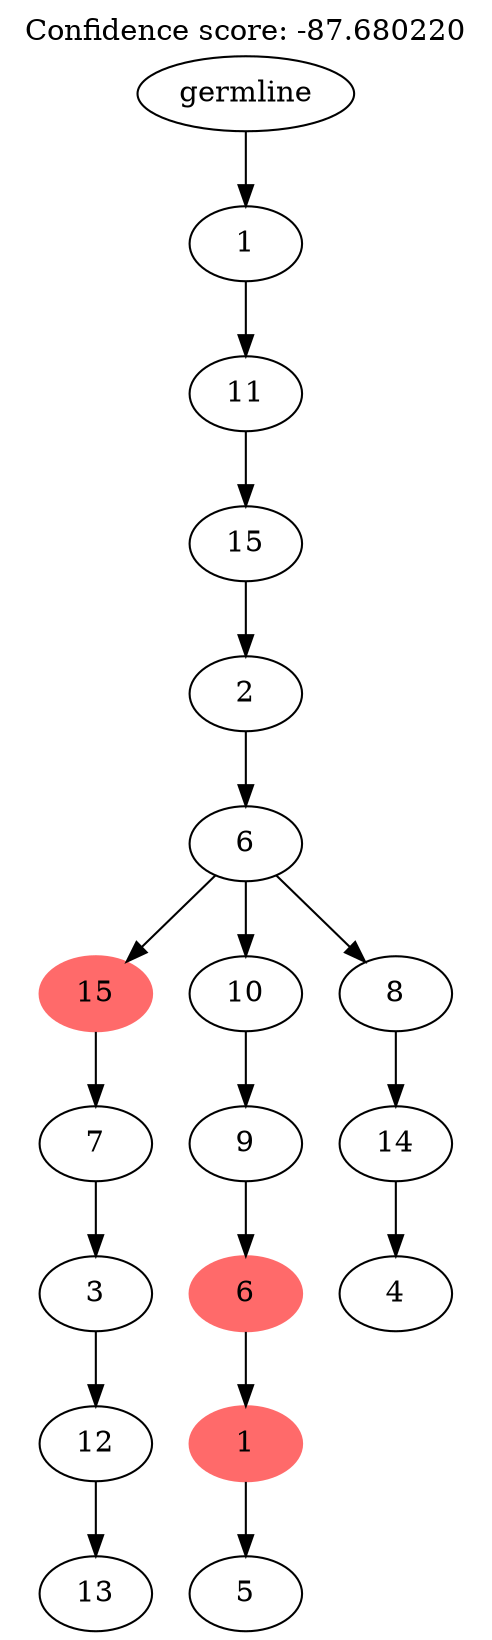 digraph g {
	"17" -> "18";
	"18" [label="13"];
	"16" -> "17";
	"17" [label="12"];
	"15" -> "16";
	"16" [label="3"];
	"14" -> "15";
	"15" [label="7"];
	"12" -> "13";
	"13" [label="5"];
	"11" -> "12";
	"12" [color=indianred1, style=filled, label="1"];
	"10" -> "11";
	"11" [color=indianred1, style=filled, label="6"];
	"9" -> "10";
	"10" [label="9"];
	"7" -> "8";
	"8" [label="4"];
	"6" -> "7";
	"7" [label="14"];
	"5" -> "6";
	"6" [label="8"];
	"5" -> "9";
	"9" [label="10"];
	"5" -> "14";
	"14" [color=indianred1, style=filled, label="15"];
	"4" -> "5";
	"5" [label="6"];
	"3" -> "4";
	"4" [label="2"];
	"2" -> "3";
	"3" [label="15"];
	"1" -> "2";
	"2" [label="11"];
	"0" -> "1";
	"1" [label="1"];
	"0" [label="germline"];
	labelloc="t";
	label="Confidence score: -87.680220";
}
